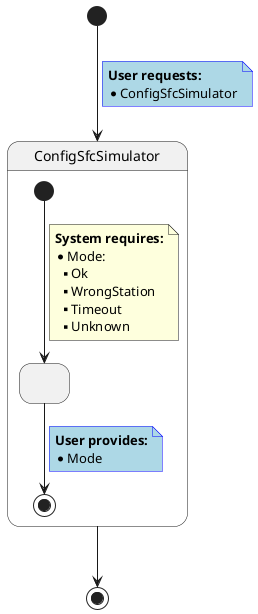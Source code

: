 @startuml ConfigSfcSimulator Use Case Detail
hide empty description

[*] --> ConfigSfcSimulator
    note on link #LightBlue;line:blue;
        **User requests:**
        * ConfigSfcSimulator
    end note
    
state ConfigSfcSimulator{
    state S1 as " "

    [*] --> S1
    note on link
        **System requires:**
        * Mode:
        ** Ok
        ** WrongStation
        ** Timeout
        ** Unknown
    end note   
    
    S1 --> [*]    
    note on link #LightBlue;line:blue;
        **User provides:**
        * Mode
    end note
}
ConfigSfcSimulator  --> [*]
@enduml